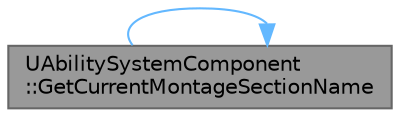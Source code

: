 digraph "UAbilitySystemComponent::GetCurrentMontageSectionName"
{
 // INTERACTIVE_SVG=YES
 // LATEX_PDF_SIZE
  bgcolor="transparent";
  edge [fontname=Helvetica,fontsize=10,labelfontname=Helvetica,labelfontsize=10];
  node [fontname=Helvetica,fontsize=10,shape=box,height=0.2,width=0.4];
  rankdir="LR";
  Node1 [id="Node000001",label="UAbilitySystemComponent\l::GetCurrentMontageSectionName",height=0.2,width=0.4,color="gray40", fillcolor="grey60", style="filled", fontcolor="black",tooltip="Get SectionName of currently playing AnimMontage."];
  Node1 -> Node1 [id="edge1_Node000001_Node000001",color="steelblue1",style="solid",tooltip=" "];
}
